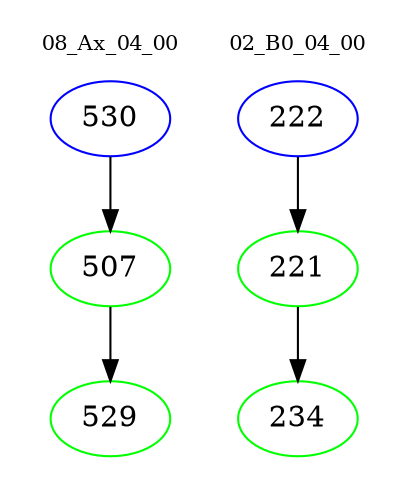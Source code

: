 digraph{
subgraph cluster_0 {
color = white
label = "08_Ax_04_00";
fontsize=10;
T0_530 [label="530", color="blue"]
T0_530 -> T0_507 [color="black"]
T0_507 [label="507", color="green"]
T0_507 -> T0_529 [color="black"]
T0_529 [label="529", color="green"]
}
subgraph cluster_1 {
color = white
label = "02_B0_04_00";
fontsize=10;
T1_222 [label="222", color="blue"]
T1_222 -> T1_221 [color="black"]
T1_221 [label="221", color="green"]
T1_221 -> T1_234 [color="black"]
T1_234 [label="234", color="green"]
}
}
